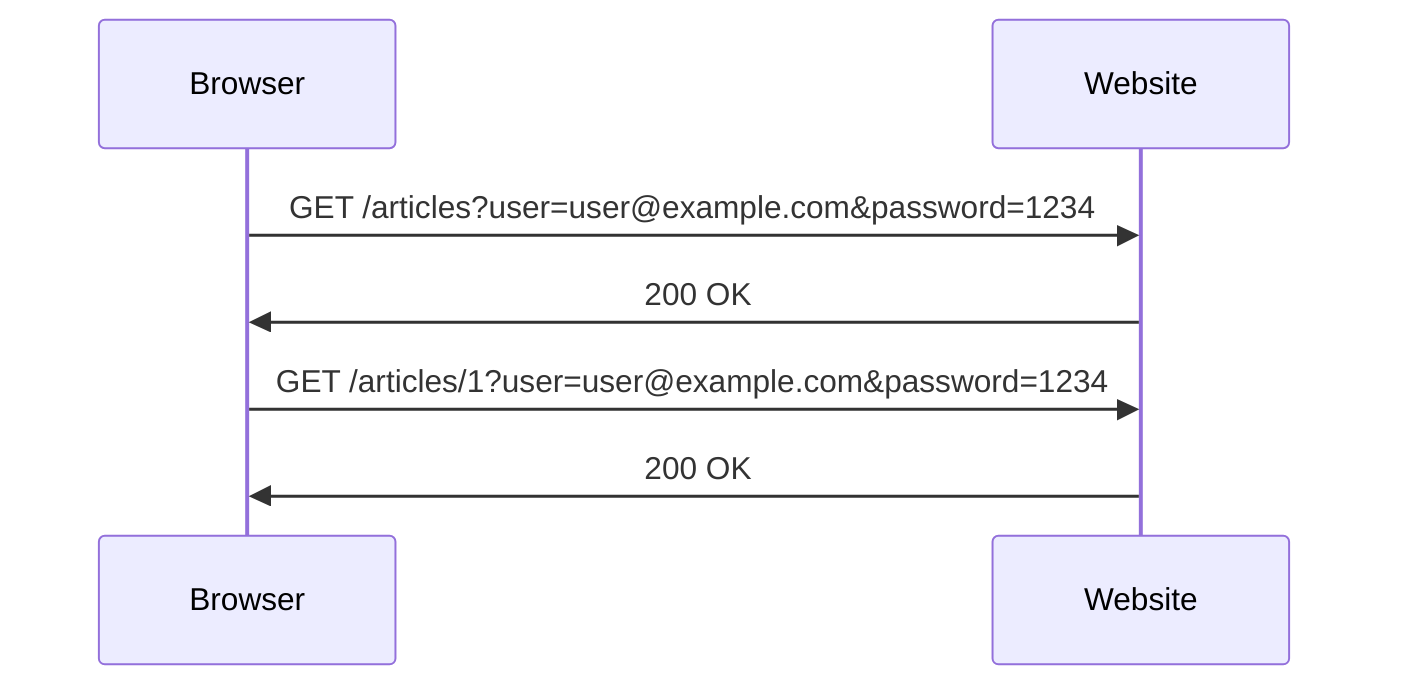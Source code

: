 sequenceDiagram
    participant Browser
    participant Website
    Browser->>Website: GET /articles?user=user@example.com&password=1234
    Website->>Browser: 200 OK
     Browser->>Website: GET /articles/1?user=user@example.com&password=1234
    Website->>Browser: 200 OK